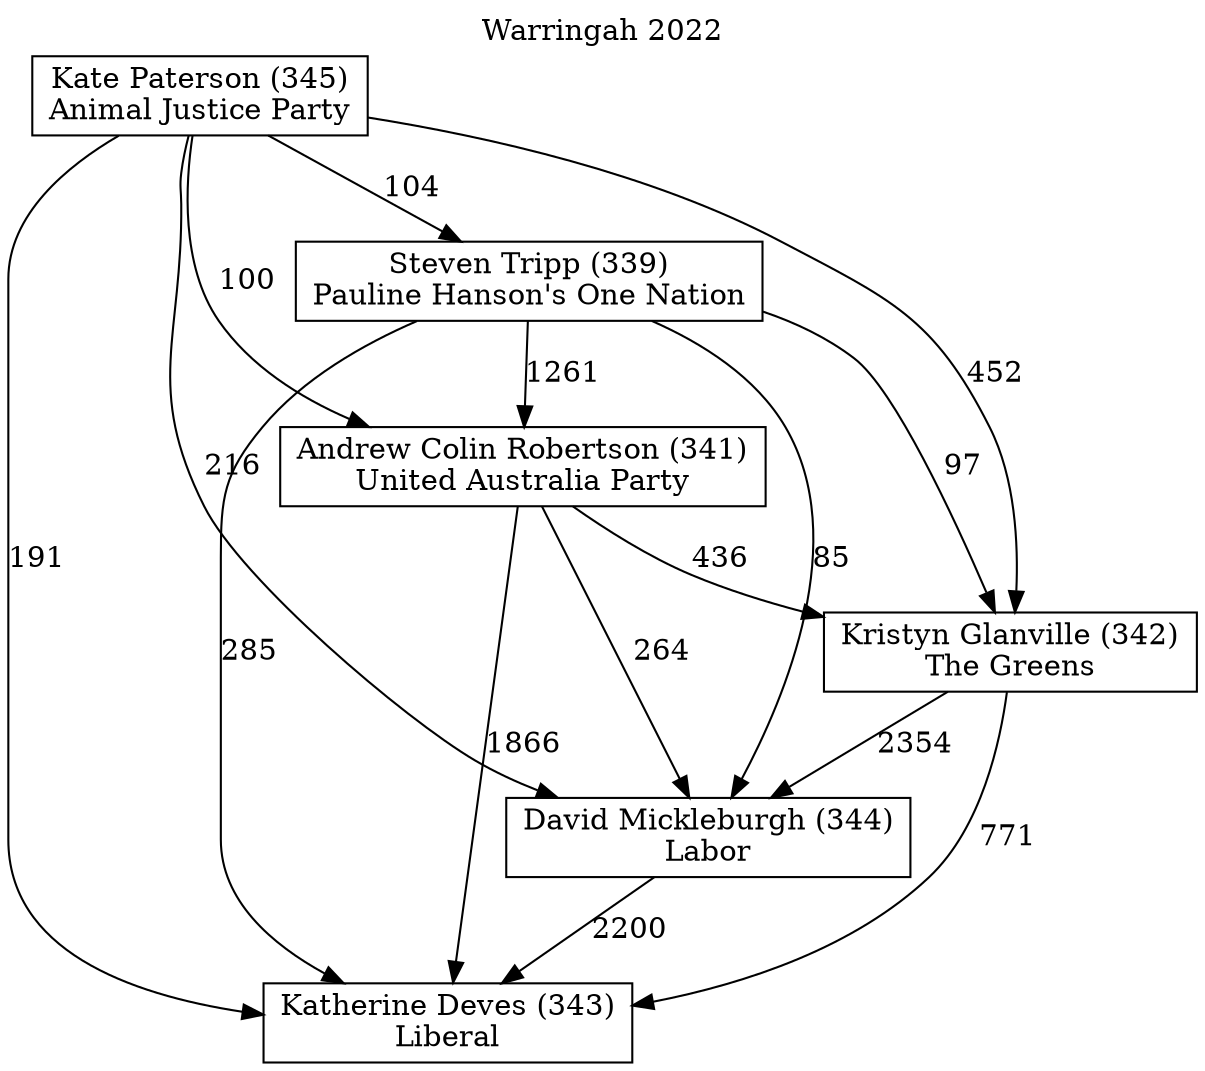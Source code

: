// House preference flow
digraph "Katherine Deves (343)_Warringah_2022" {
	graph [label="Warringah 2022" labelloc=t mclimit=10]
	node [shape=box]
	"Kate Paterson (345)" [label="Kate Paterson (345)
Animal Justice Party"]
	"David Mickleburgh (344)" [label="David Mickleburgh (344)
Labor"]
	"Andrew Colin Robertson (341)" [label="Andrew Colin Robertson (341)
United Australia Party"]
	"Steven Tripp (339)" [label="Steven Tripp (339)
Pauline Hanson's One Nation"]
	"Kristyn Glanville (342)" [label="Kristyn Glanville (342)
The Greens"]
	"Katherine Deves (343)" [label="Katherine Deves (343)
Liberal"]
	"Andrew Colin Robertson (341)" -> "David Mickleburgh (344)" [label=264]
	"Andrew Colin Robertson (341)" -> "Katherine Deves (343)" [label=1866]
	"Andrew Colin Robertson (341)" -> "Kristyn Glanville (342)" [label=436]
	"Kate Paterson (345)" -> "Andrew Colin Robertson (341)" [label=100]
	"Kate Paterson (345)" -> "David Mickleburgh (344)" [label=216]
	"Kate Paterson (345)" -> "Steven Tripp (339)" [label=104]
	"Kate Paterson (345)" -> "Kristyn Glanville (342)" [label=452]
	"Kate Paterson (345)" -> "Katherine Deves (343)" [label=191]
	"Steven Tripp (339)" -> "Kristyn Glanville (342)" [label=97]
	"Steven Tripp (339)" -> "David Mickleburgh (344)" [label=85]
	"David Mickleburgh (344)" -> "Katherine Deves (343)" [label=2200]
	"Kristyn Glanville (342)" -> "Katherine Deves (343)" [label=771]
	"Kristyn Glanville (342)" -> "David Mickleburgh (344)" [label=2354]
	"Steven Tripp (339)" -> "Andrew Colin Robertson (341)" [label=1261]
	"Steven Tripp (339)" -> "Katherine Deves (343)" [label=285]
}
